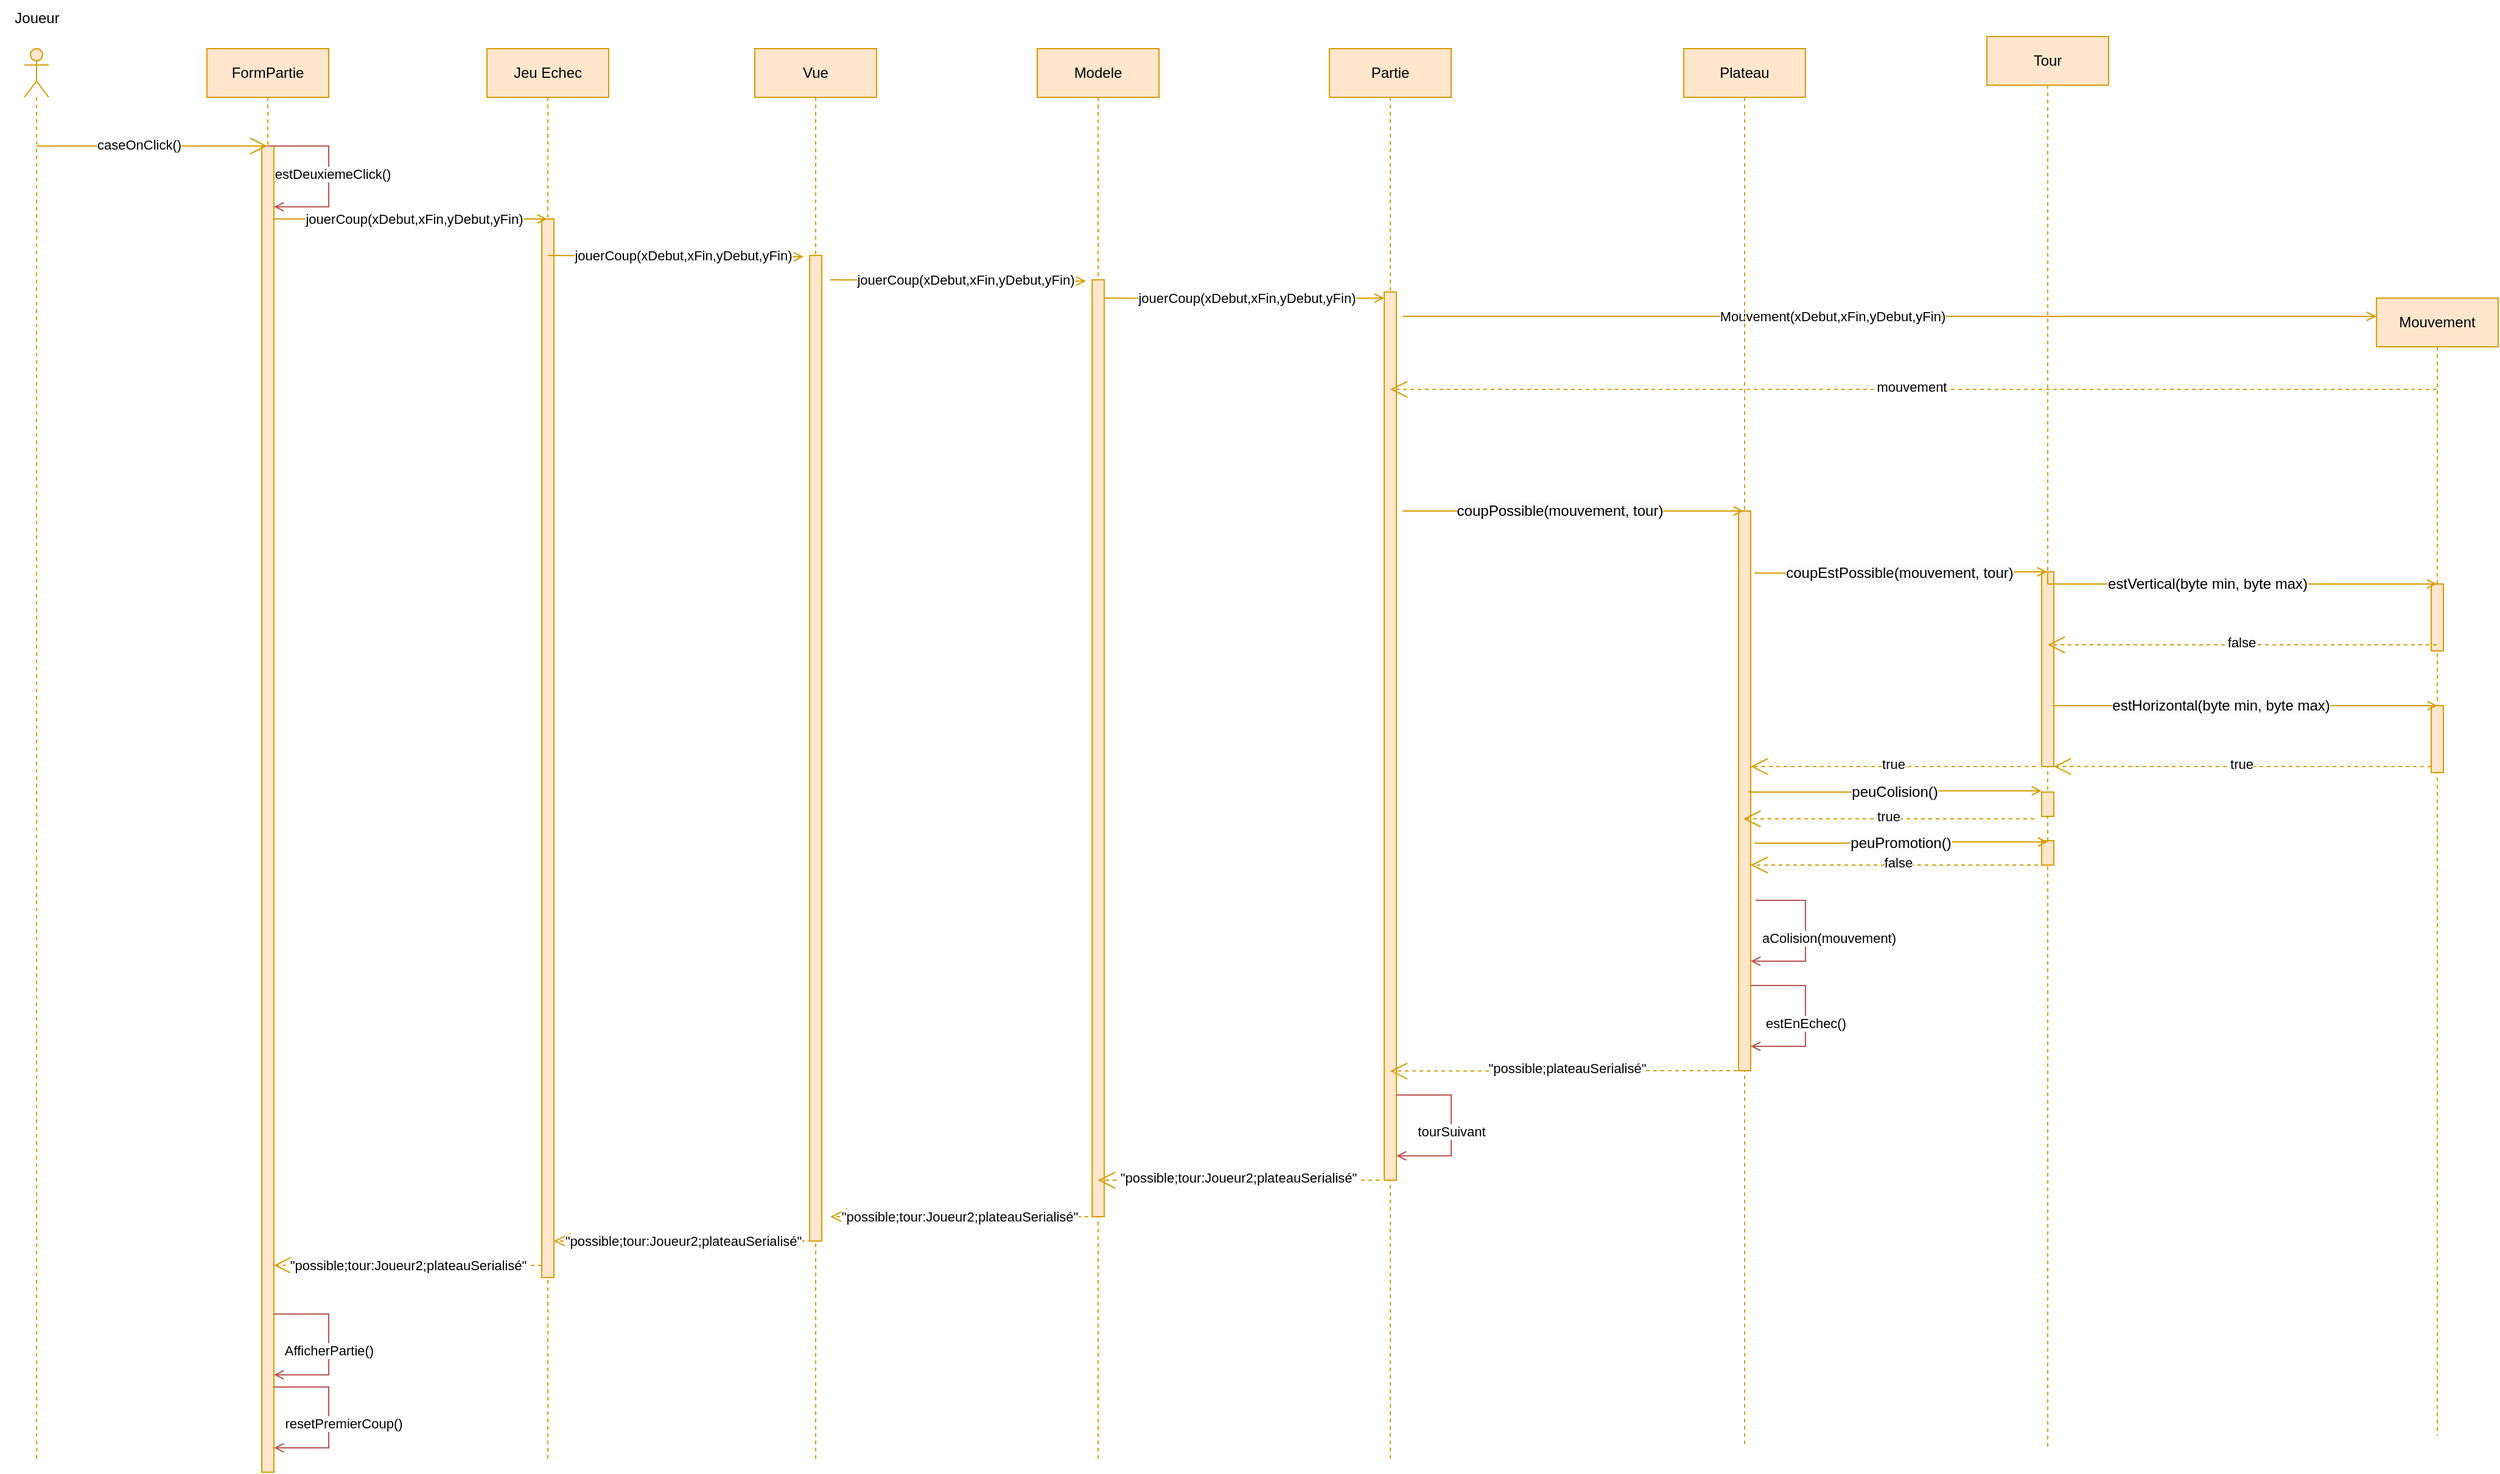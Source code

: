 <mxfile version="26.1.0">
  <diagram name="Page-1" id="c7MBzF5Fkux2hQArZyj8">
    <mxGraphModel dx="3410" dy="1426" grid="1" gridSize="10" guides="1" tooltips="1" connect="1" arrows="1" fold="1" page="1" pageScale="1" pageWidth="827" pageHeight="1169" math="0" shadow="0">
      <root>
        <mxCell id="0" />
        <mxCell id="1" parent="0" />
        <mxCell id="GvulQhEinVonRZqq1PHL-5" value="" style="shape=umlLifeline;perimeter=lifelinePerimeter;whiteSpace=wrap;html=1;container=1;dropTarget=0;collapsible=0;recursiveResize=0;outlineConnect=0;portConstraint=eastwest;newEdgeStyle={&quot;curved&quot;:0,&quot;rounded&quot;:0};participant=umlActor;fillColor=#ffe6cc;strokeColor=#d79b00;" vertex="1" parent="1">
          <mxGeometry x="-172" y="380" width="20" height="1160" as="geometry" />
        </mxCell>
        <mxCell id="GvulQhEinVonRZqq1PHL-7" value="Joueur" style="text;html=1;align=center;verticalAlign=middle;resizable=0;points=[];autosize=1;strokeColor=none;fillColor=none;" vertex="1" parent="1">
          <mxGeometry x="-192" y="340" width="60" height="30" as="geometry" />
        </mxCell>
        <mxCell id="GvulQhEinVonRZqq1PHL-8" value="FormPartie" style="shape=umlLifeline;perimeter=lifelinePerimeter;whiteSpace=wrap;html=1;container=1;dropTarget=0;collapsible=0;recursiveResize=0;outlineConnect=0;portConstraint=eastwest;newEdgeStyle={&quot;curved&quot;:0,&quot;rounded&quot;:0};fillColor=#ffe6cc;strokeColor=#d79b00;" vertex="1" parent="1">
          <mxGeometry x="-22" y="380" width="100" height="1170" as="geometry" />
        </mxCell>
        <mxCell id="GvulQhEinVonRZqq1PHL-12" value="" style="html=1;points=[[0,0,0,0,5],[0,1,0,0,-5],[1,0,0,0,5],[1,1,0,0,-5]];perimeter=orthogonalPerimeter;outlineConnect=0;targetShapes=umlLifeline;portConstraint=eastwest;newEdgeStyle={&quot;curved&quot;:0,&quot;rounded&quot;:0};fillColor=#ffe6cc;strokeColor=#d79b00;" vertex="1" parent="GvulQhEinVonRZqq1PHL-8">
          <mxGeometry x="45" y="80" width="10" height="1090" as="geometry" />
        </mxCell>
        <mxCell id="GvulQhEinVonRZqq1PHL-9" value="" style="endArrow=open;endFill=1;endSize=12;html=1;rounded=0;fillColor=#ffe6cc;strokeColor=#d79b00;" edge="1" parent="1" source="GvulQhEinVonRZqq1PHL-5" target="GvulQhEinVonRZqq1PHL-8">
          <mxGeometry width="160" relative="1" as="geometry">
            <mxPoint x="-132" y="510" as="sourcePoint" />
            <mxPoint x="-22" y="510" as="targetPoint" />
            <Array as="points">
              <mxPoint x="-82" y="460" />
            </Array>
          </mxGeometry>
        </mxCell>
        <mxCell id="GvulQhEinVonRZqq1PHL-10" value="caseOnClick()" style="edgeLabel;html=1;align=center;verticalAlign=middle;resizable=0;points=[];" vertex="1" connectable="0" parent="GvulQhEinVonRZqq1PHL-9">
          <mxGeometry x="-0.498" y="1" relative="1" as="geometry">
            <mxPoint x="36" as="offset" />
          </mxGeometry>
        </mxCell>
        <mxCell id="GvulQhEinVonRZqq1PHL-11" value="Jeu Echec" style="shape=umlLifeline;perimeter=lifelinePerimeter;whiteSpace=wrap;html=1;container=1;dropTarget=0;collapsible=0;recursiveResize=0;outlineConnect=0;portConstraint=eastwest;newEdgeStyle={&quot;curved&quot;:0,&quot;rounded&quot;:0};fillColor=#ffe6cc;strokeColor=#d79b00;" vertex="1" parent="1">
          <mxGeometry x="208" y="380" width="100" height="1160" as="geometry" />
        </mxCell>
        <mxCell id="GvulQhEinVonRZqq1PHL-18" value="" style="html=1;points=[[0,0,0,0,5],[0,1,0,0,-5],[1,0,0,0,5],[1,1,0,0,-5]];perimeter=orthogonalPerimeter;outlineConnect=0;targetShapes=umlLifeline;portConstraint=eastwest;newEdgeStyle={&quot;curved&quot;:0,&quot;rounded&quot;:0};fillColor=#ffe6cc;strokeColor=#d79b00;" vertex="1" parent="GvulQhEinVonRZqq1PHL-11">
          <mxGeometry x="45" y="140" width="10" height="870" as="geometry" />
        </mxCell>
        <mxCell id="GvulQhEinVonRZqq1PHL-13" style="edgeStyle=orthogonalEdgeStyle;rounded=0;orthogonalLoop=1;jettySize=auto;html=1;curved=0;endArrow=open;endFill=0;fillColor=#ffe6cc;strokeColor=#d79b00;" edge="1" parent="1">
          <mxGeometry relative="1" as="geometry">
            <mxPoint x="33" y="520" as="sourcePoint" />
            <mxPoint x="257.5" y="520" as="targetPoint" />
            <Array as="points">
              <mxPoint x="158" y="520" />
              <mxPoint x="158" y="520" />
            </Array>
          </mxGeometry>
        </mxCell>
        <mxCell id="GvulQhEinVonRZqq1PHL-14" value="jouerCoup(xDebut,xFin,yDebut,yFin)" style="edgeLabel;html=1;align=center;verticalAlign=middle;resizable=0;points=[];" vertex="1" connectable="0" parent="GvulQhEinVonRZqq1PHL-13">
          <mxGeometry x="-0.518" y="-2" relative="1" as="geometry">
            <mxPoint x="61" y="-2" as="offset" />
          </mxGeometry>
        </mxCell>
        <mxCell id="GvulQhEinVonRZqq1PHL-20" value="" style="endArrow=none;endFill=1;endSize=12;html=1;rounded=0;startArrow=open;startFill=0;fillColor=#f8cecc;strokeColor=#b85450;" edge="1" parent="1" source="GvulQhEinVonRZqq1PHL-12">
          <mxGeometry width="160" relative="1" as="geometry">
            <mxPoint x="38" y="510" as="sourcePoint" />
            <mxPoint x="28" y="460" as="targetPoint" />
            <Array as="points">
              <mxPoint x="78" y="510" />
              <mxPoint x="78" y="460" />
            </Array>
          </mxGeometry>
        </mxCell>
        <mxCell id="GvulQhEinVonRZqq1PHL-21" value="estDeuxiemeClick()" style="edgeLabel;html=1;align=center;verticalAlign=middle;resizable=0;points=[];" vertex="1" connectable="0" parent="GvulQhEinVonRZqq1PHL-20">
          <mxGeometry x="-0.009" y="-3" relative="1" as="geometry">
            <mxPoint as="offset" />
          </mxGeometry>
        </mxCell>
        <mxCell id="GvulQhEinVonRZqq1PHL-34" value="Modele" style="shape=umlLifeline;perimeter=lifelinePerimeter;whiteSpace=wrap;html=1;container=1;dropTarget=0;collapsible=0;recursiveResize=0;outlineConnect=0;portConstraint=eastwest;newEdgeStyle={&quot;curved&quot;:0,&quot;rounded&quot;:0};fillColor=#ffe6cc;strokeColor=#d79b00;" vertex="1" parent="1">
          <mxGeometry x="660" y="380" width="100" height="1160" as="geometry" />
        </mxCell>
        <mxCell id="GvulQhEinVonRZqq1PHL-35" value="" style="html=1;points=[[0,0,0,0,5],[0,1,0,0,-5],[1,0,0,0,5],[1,1,0,0,-5]];perimeter=orthogonalPerimeter;outlineConnect=0;targetShapes=umlLifeline;portConstraint=eastwest;newEdgeStyle={&quot;curved&quot;:0,&quot;rounded&quot;:0};fillColor=#ffe6cc;strokeColor=#d79b00;" vertex="1" parent="GvulQhEinVonRZqq1PHL-34">
          <mxGeometry x="45" y="190" width="10" height="770" as="geometry" />
        </mxCell>
        <mxCell id="GvulQhEinVonRZqq1PHL-36" style="edgeStyle=orthogonalEdgeStyle;rounded=0;orthogonalLoop=1;jettySize=auto;html=1;curved=0;endArrow=open;endFill=0;fillColor=#ffe6cc;strokeColor=#d79b00;" edge="1" parent="1">
          <mxGeometry relative="1" as="geometry">
            <mxPoint x="258" y="550" as="sourcePoint" />
            <mxPoint x="468" y="551" as="targetPoint" />
            <Array as="points" />
          </mxGeometry>
        </mxCell>
        <mxCell id="GvulQhEinVonRZqq1PHL-37" value="jouerCoup(xDebut,xFin,yDebut,yFin)" style="edgeLabel;html=1;align=center;verticalAlign=middle;resizable=0;points=[];" vertex="1" connectable="0" parent="GvulQhEinVonRZqq1PHL-36">
          <mxGeometry x="-0.518" y="-2" relative="1" as="geometry">
            <mxPoint x="60" y="-2" as="offset" />
          </mxGeometry>
        </mxCell>
        <mxCell id="GvulQhEinVonRZqq1PHL-38" value="Partie" style="shape=umlLifeline;perimeter=lifelinePerimeter;whiteSpace=wrap;html=1;container=1;dropTarget=0;collapsible=0;recursiveResize=0;outlineConnect=0;portConstraint=eastwest;newEdgeStyle={&quot;curved&quot;:0,&quot;rounded&quot;:0};fillColor=#ffe6cc;strokeColor=#d79b00;" vertex="1" parent="1">
          <mxGeometry x="900" y="380" width="100" height="1160" as="geometry" />
        </mxCell>
        <mxCell id="GvulQhEinVonRZqq1PHL-39" value="" style="html=1;points=[[0,0,0,0,5],[0,1,0,0,-5],[1,0,0,0,5],[1,1,0,0,-5]];perimeter=orthogonalPerimeter;outlineConnect=0;targetShapes=umlLifeline;portConstraint=eastwest;newEdgeStyle={&quot;curved&quot;:0,&quot;rounded&quot;:0};fillColor=#ffe6cc;strokeColor=#d79b00;" vertex="1" parent="GvulQhEinVonRZqq1PHL-38">
          <mxGeometry x="45" y="200" width="10" height="730" as="geometry" />
        </mxCell>
        <mxCell id="GvulQhEinVonRZqq1PHL-41" style="edgeStyle=orthogonalEdgeStyle;rounded=0;orthogonalLoop=1;jettySize=auto;html=1;curved=0;endArrow=open;endFill=0;fillColor=#ffe6cc;strokeColor=#d79b00;entryX=0;entryY=0;entryDx=0;entryDy=5;entryPerimeter=0;" edge="1" parent="1" target="GvulQhEinVonRZqq1PHL-39">
          <mxGeometry relative="1" as="geometry">
            <mxPoint x="715" y="585" as="sourcePoint" />
            <mxPoint x="939.5" y="585" as="targetPoint" />
            <Array as="points" />
          </mxGeometry>
        </mxCell>
        <mxCell id="GvulQhEinVonRZqq1PHL-42" value="jouerCoup(xDebut,xFin,yDebut,yFin)" style="edgeLabel;html=1;align=center;verticalAlign=middle;resizable=0;points=[];" vertex="1" connectable="0" parent="GvulQhEinVonRZqq1PHL-41">
          <mxGeometry x="-0.518" y="-2" relative="1" as="geometry">
            <mxPoint x="61" y="-2" as="offset" />
          </mxGeometry>
        </mxCell>
        <mxCell id="GvulQhEinVonRZqq1PHL-55" value="Mouvement" style="shape=umlLifeline;perimeter=lifelinePerimeter;whiteSpace=wrap;html=1;container=1;dropTarget=0;collapsible=0;recursiveResize=0;outlineConnect=0;portConstraint=eastwest;newEdgeStyle={&quot;curved&quot;:0,&quot;rounded&quot;:0};fillColor=#ffe6cc;strokeColor=#d79b00;" vertex="1" parent="1">
          <mxGeometry x="1760" y="585" width="100" height="935" as="geometry" />
        </mxCell>
        <mxCell id="GvulQhEinVonRZqq1PHL-84" value="" style="html=1;points=[[0,0,0,0,5],[0,1,0,0,-5],[1,0,0,0,5],[1,1,0,0,-5]];perimeter=orthogonalPerimeter;outlineConnect=0;targetShapes=umlLifeline;portConstraint=eastwest;newEdgeStyle={&quot;curved&quot;:0,&quot;rounded&quot;:0};fillColor=#ffe6cc;strokeColor=#d79b00;" vertex="1" parent="GvulQhEinVonRZqq1PHL-55">
          <mxGeometry x="45" y="235" width="10" height="55" as="geometry" />
        </mxCell>
        <mxCell id="GvulQhEinVonRZqq1PHL-89" value="" style="html=1;points=[[0,0,0,0,5],[0,1,0,0,-5],[1,0,0,0,5],[1,1,0,0,-5]];perimeter=orthogonalPerimeter;outlineConnect=0;targetShapes=umlLifeline;portConstraint=eastwest;newEdgeStyle={&quot;curved&quot;:0,&quot;rounded&quot;:0};fillColor=#ffe6cc;strokeColor=#d79b00;" vertex="1" parent="GvulQhEinVonRZqq1PHL-55">
          <mxGeometry x="45" y="335" width="10" height="55" as="geometry" />
        </mxCell>
        <mxCell id="GvulQhEinVonRZqq1PHL-65" style="edgeStyle=orthogonalEdgeStyle;rounded=0;orthogonalLoop=1;jettySize=auto;html=1;curved=0;endArrow=open;endFill=0;fillColor=#ffe6cc;strokeColor=#d79b00;" edge="1" parent="1">
          <mxGeometry relative="1" as="geometry">
            <mxPoint x="960" y="600" as="sourcePoint" />
            <mxPoint x="1760" y="600" as="targetPoint" />
            <Array as="points" />
          </mxGeometry>
        </mxCell>
        <mxCell id="GvulQhEinVonRZqq1PHL-66" value="Mouvement(xDebut,xFin,yDebut,yFin)" style="edgeLabel;html=1;align=center;verticalAlign=middle;resizable=0;points=[];" vertex="1" connectable="0" parent="GvulQhEinVonRZqq1PHL-65">
          <mxGeometry x="-0.518" y="-2" relative="1" as="geometry">
            <mxPoint x="160" y="-2" as="offset" />
          </mxGeometry>
        </mxCell>
        <mxCell id="GvulQhEinVonRZqq1PHL-67" value="" style="endArrow=open;endFill=1;endSize=12;html=1;rounded=0;fillColor=#ffe6cc;strokeColor=#d79b00;dashed=1;" edge="1" parent="1" source="GvulQhEinVonRZqq1PHL-55" target="GvulQhEinVonRZqq1PHL-38">
          <mxGeometry width="160" relative="1" as="geometry">
            <mxPoint x="1230" y="670" as="sourcePoint" />
            <mxPoint x="1070" y="670" as="targetPoint" />
            <Array as="points">
              <mxPoint x="1380" y="660" />
              <mxPoint x="1190" y="660" />
            </Array>
          </mxGeometry>
        </mxCell>
        <mxCell id="GvulQhEinVonRZqq1PHL-73" value="mouvement" style="edgeLabel;html=1;align=center;verticalAlign=middle;resizable=0;points=[];" vertex="1" connectable="0" parent="GvulQhEinVonRZqq1PHL-67">
          <mxGeometry x="0.005" y="-2" relative="1" as="geometry">
            <mxPoint as="offset" />
          </mxGeometry>
        </mxCell>
        <mxCell id="GvulQhEinVonRZqq1PHL-68" value="Plateau" style="shape=umlLifeline;perimeter=lifelinePerimeter;whiteSpace=wrap;html=1;container=1;dropTarget=0;collapsible=0;recursiveResize=0;outlineConnect=0;portConstraint=eastwest;newEdgeStyle={&quot;curved&quot;:0,&quot;rounded&quot;:0};fillColor=#ffe6cc;strokeColor=#d79b00;" vertex="1" parent="1">
          <mxGeometry x="1191" y="380" width="100" height="1150" as="geometry" />
        </mxCell>
        <mxCell id="GvulQhEinVonRZqq1PHL-69" value="" style="html=1;points=[[0,0,0,0,5],[0,1,0,0,-5],[1,0,0,0,5],[1,1,0,0,-5]];perimeter=orthogonalPerimeter;outlineConnect=0;targetShapes=umlLifeline;portConstraint=eastwest;newEdgeStyle={&quot;curved&quot;:0,&quot;rounded&quot;:0};fillColor=#ffe6cc;strokeColor=#d79b00;" vertex="1" parent="GvulQhEinVonRZqq1PHL-68">
          <mxGeometry x="45" y="380" width="10" height="460" as="geometry" />
        </mxCell>
        <mxCell id="GvulQhEinVonRZqq1PHL-70" style="edgeStyle=orthogonalEdgeStyle;rounded=0;orthogonalLoop=1;jettySize=auto;html=1;curved=0;endArrow=open;endFill=0;fillColor=#ffe6cc;strokeColor=#d79b00;" edge="1" parent="1">
          <mxGeometry relative="1" as="geometry">
            <mxPoint x="960" y="760" as="sourcePoint" />
            <mxPoint x="1240" y="760" as="targetPoint" />
            <Array as="points" />
          </mxGeometry>
        </mxCell>
        <mxCell id="GvulQhEinVonRZqq1PHL-71" value="&lt;span style=&quot;font-size: 12px; text-align: left; text-wrap-mode: wrap; background-color: rgb(251, 251, 251);&quot;&gt;coupPossible(mouvement, tour)&lt;/span&gt;" style="edgeLabel;html=1;align=center;verticalAlign=middle;resizable=0;points=[];" vertex="1" connectable="0" parent="GvulQhEinVonRZqq1PHL-70">
          <mxGeometry x="-0.518" y="-2" relative="1" as="geometry">
            <mxPoint x="61" y="-2" as="offset" />
          </mxGeometry>
        </mxCell>
        <mxCell id="GvulQhEinVonRZqq1PHL-74" value="" style="endArrow=open;endFill=1;endSize=12;html=1;rounded=0;fillColor=#ffe6cc;strokeColor=#d79b00;dashed=1;entryX=0.5;entryY=0.973;entryDx=0;entryDy=0;entryPerimeter=0;" edge="1" parent="1">
          <mxGeometry width="160" relative="1" as="geometry">
            <mxPoint x="1241" y="1220" as="sourcePoint" />
            <mxPoint x="950" y="1220.3" as="targetPoint" />
            <Array as="points">
              <mxPoint x="1201" y="1220" />
            </Array>
          </mxGeometry>
        </mxCell>
        <mxCell id="GvulQhEinVonRZqq1PHL-75" value="&quot;possible;plateauSerialisé&quot;" style="edgeLabel;html=1;align=center;verticalAlign=middle;resizable=0;points=[];" vertex="1" connectable="0" parent="GvulQhEinVonRZqq1PHL-74">
          <mxGeometry x="0.005" y="-2" relative="1" as="geometry">
            <mxPoint as="offset" />
          </mxGeometry>
        </mxCell>
        <mxCell id="GvulQhEinVonRZqq1PHL-76" value="Tour" style="shape=umlLifeline;perimeter=lifelinePerimeter;whiteSpace=wrap;html=1;container=1;dropTarget=0;collapsible=0;recursiveResize=0;outlineConnect=0;portConstraint=eastwest;newEdgeStyle={&quot;curved&quot;:0,&quot;rounded&quot;:0};fillColor=#ffe6cc;strokeColor=#d79b00;" vertex="1" parent="1">
          <mxGeometry x="1440" y="370" width="100" height="1160" as="geometry" />
        </mxCell>
        <mxCell id="GvulQhEinVonRZqq1PHL-77" value="" style="html=1;points=[[0,0,0,0,5],[0,1,0,0,-5],[1,0,0,0,5],[1,1,0,0,-5]];perimeter=orthogonalPerimeter;outlineConnect=0;targetShapes=umlLifeline;portConstraint=eastwest;newEdgeStyle={&quot;curved&quot;:0,&quot;rounded&quot;:0};fillColor=#ffe6cc;strokeColor=#d79b00;" vertex="1" parent="GvulQhEinVonRZqq1PHL-76">
          <mxGeometry x="45" y="440" width="10" height="160" as="geometry" />
        </mxCell>
        <mxCell id="GvulQhEinVonRZqq1PHL-94" value="" style="html=1;points=[[0,0,0,0,5],[0,1,0,0,-5],[1,0,0,0,5],[1,1,0,0,-5]];perimeter=orthogonalPerimeter;outlineConnect=0;targetShapes=umlLifeline;portConstraint=eastwest;newEdgeStyle={&quot;curved&quot;:0,&quot;rounded&quot;:0};fillColor=#ffe6cc;strokeColor=#d79b00;" vertex="1" parent="GvulQhEinVonRZqq1PHL-76">
          <mxGeometry x="45" y="621" width="10" height="20" as="geometry" />
        </mxCell>
        <mxCell id="GvulQhEinVonRZqq1PHL-162" value="" style="html=1;points=[[0,0,0,0,5],[0,1,0,0,-5],[1,0,0,0,5],[1,1,0,0,-5]];perimeter=orthogonalPerimeter;outlineConnect=0;targetShapes=umlLifeline;portConstraint=eastwest;newEdgeStyle={&quot;curved&quot;:0,&quot;rounded&quot;:0};fillColor=#ffe6cc;strokeColor=#d79b00;" vertex="1" parent="GvulQhEinVonRZqq1PHL-76">
          <mxGeometry x="45" y="661" width="10" height="20" as="geometry" />
        </mxCell>
        <mxCell id="GvulQhEinVonRZqq1PHL-78" style="edgeStyle=orthogonalEdgeStyle;rounded=0;orthogonalLoop=1;jettySize=auto;html=1;curved=0;endArrow=open;endFill=0;fillColor=#ffe6cc;strokeColor=#d79b00;" edge="1" parent="1" target="GvulQhEinVonRZqq1PHL-76">
          <mxGeometry relative="1" as="geometry">
            <mxPoint x="1250" y="810" as="sourcePoint" />
            <mxPoint x="1410" y="820" as="targetPoint" />
            <Array as="points">
              <mxPoint x="1250" y="811" />
              <mxPoint x="1346" y="811" />
              <mxPoint x="1346" y="810" />
            </Array>
          </mxGeometry>
        </mxCell>
        <mxCell id="GvulQhEinVonRZqq1PHL-79" value="&lt;span style=&quot;font-size: 12px; text-align: left; text-wrap-mode: wrap; background-color: rgb(251, 251, 251);&quot;&gt;coupEstPossible(mouvement, tour)&lt;/span&gt;" style="edgeLabel;html=1;align=center;verticalAlign=middle;resizable=0;points=[];" vertex="1" connectable="0" parent="GvulQhEinVonRZqq1PHL-78">
          <mxGeometry x="-0.518" y="-2" relative="1" as="geometry">
            <mxPoint x="61" y="-2" as="offset" />
          </mxGeometry>
        </mxCell>
        <mxCell id="GvulQhEinVonRZqq1PHL-82" style="edgeStyle=orthogonalEdgeStyle;rounded=0;orthogonalLoop=1;jettySize=auto;html=1;curved=0;endArrow=open;endFill=0;fillColor=#ffe6cc;strokeColor=#d79b00;" edge="1" parent="1" target="GvulQhEinVonRZqq1PHL-55">
          <mxGeometry relative="1" as="geometry">
            <mxPoint x="1490" y="810" as="sourcePoint" />
            <mxPoint x="1730" y="810" as="targetPoint" />
            <Array as="points">
              <mxPoint x="1490" y="820" />
            </Array>
          </mxGeometry>
        </mxCell>
        <mxCell id="GvulQhEinVonRZqq1PHL-83" value="&lt;span style=&quot;font-size: 12px; text-align: left; text-wrap-mode: wrap; background-color: rgb(251, 251, 251);&quot;&gt;estVertical(byte min, byte max)&lt;/span&gt;" style="edgeLabel;html=1;align=center;verticalAlign=middle;resizable=0;points=[];" vertex="1" connectable="0" parent="GvulQhEinVonRZqq1PHL-82">
          <mxGeometry x="-0.518" y="-2" relative="1" as="geometry">
            <mxPoint x="61" y="-2" as="offset" />
          </mxGeometry>
        </mxCell>
        <mxCell id="GvulQhEinVonRZqq1PHL-85" value="" style="endArrow=open;endFill=1;endSize=12;html=1;rounded=0;fillColor=#ffe6cc;strokeColor=#d79b00;dashed=1;" edge="1" parent="1" source="GvulQhEinVonRZqq1PHL-55">
          <mxGeometry width="160" relative="1" as="geometry">
            <mxPoint x="1770" y="870" as="sourcePoint" />
            <mxPoint x="1490" y="870" as="targetPoint" />
            <Array as="points">
              <mxPoint x="1730" y="870" />
            </Array>
          </mxGeometry>
        </mxCell>
        <mxCell id="GvulQhEinVonRZqq1PHL-86" value="false" style="edgeLabel;html=1;align=center;verticalAlign=middle;resizable=0;points=[];" vertex="1" connectable="0" parent="GvulQhEinVonRZqq1PHL-85">
          <mxGeometry x="0.005" y="-2" relative="1" as="geometry">
            <mxPoint as="offset" />
          </mxGeometry>
        </mxCell>
        <mxCell id="GvulQhEinVonRZqq1PHL-87" style="edgeStyle=orthogonalEdgeStyle;rounded=0;orthogonalLoop=1;jettySize=auto;html=1;curved=0;endArrow=open;endFill=0;fillColor=#ffe6cc;strokeColor=#d79b00;" edge="1" parent="1" source="GvulQhEinVonRZqq1PHL-77">
          <mxGeometry relative="1" as="geometry">
            <mxPoint x="1500" y="910" as="sourcePoint" />
            <mxPoint x="1810" y="920" as="targetPoint" />
            <Array as="points">
              <mxPoint x="1490" y="920" />
            </Array>
          </mxGeometry>
        </mxCell>
        <mxCell id="GvulQhEinVonRZqq1PHL-88" value="&lt;span style=&quot;font-size: 12px; text-align: left; text-wrap-mode: wrap; background-color: rgb(251, 251, 251);&quot;&gt;estHorizontal(byte min, byte max)&lt;/span&gt;" style="edgeLabel;html=1;align=center;verticalAlign=middle;resizable=0;points=[];" vertex="1" connectable="0" parent="GvulQhEinVonRZqq1PHL-87">
          <mxGeometry x="-0.518" y="-2" relative="1" as="geometry">
            <mxPoint x="61" y="-2" as="offset" />
          </mxGeometry>
        </mxCell>
        <mxCell id="GvulQhEinVonRZqq1PHL-90" value="" style="endArrow=open;endFill=1;endSize=12;html=1;rounded=0;fillColor=#ffe6cc;strokeColor=#d79b00;dashed=1;exitX=0;exitY=1;exitDx=0;exitDy=-5;exitPerimeter=0;" edge="1" parent="1" source="GvulQhEinVonRZqq1PHL-89" target="GvulQhEinVonRZqq1PHL-77">
          <mxGeometry width="160" relative="1" as="geometry">
            <mxPoint x="1780" y="970" as="sourcePoint" />
            <mxPoint x="1500" y="970" as="targetPoint" />
            <Array as="points">
              <mxPoint x="1700" y="970" />
            </Array>
          </mxGeometry>
        </mxCell>
        <mxCell id="GvulQhEinVonRZqq1PHL-91" value="true" style="edgeLabel;html=1;align=center;verticalAlign=middle;resizable=0;points=[];" vertex="1" connectable="0" parent="GvulQhEinVonRZqq1PHL-90">
          <mxGeometry x="0.005" y="-2" relative="1" as="geometry">
            <mxPoint as="offset" />
          </mxGeometry>
        </mxCell>
        <mxCell id="GvulQhEinVonRZqq1PHL-92" value="" style="endArrow=open;endFill=1;endSize=12;html=1;rounded=0;fillColor=#ffe6cc;strokeColor=#d79b00;dashed=1;exitX=0;exitY=1;exitDx=0;exitDy=-5;exitPerimeter=0;" edge="1" parent="1" target="GvulQhEinVonRZqq1PHL-69">
          <mxGeometry width="160" relative="1" as="geometry">
            <mxPoint x="1480" y="970" as="sourcePoint" />
            <mxPoint x="1250" y="970" as="targetPoint" />
            <Array as="points">
              <mxPoint x="1375" y="970" />
            </Array>
          </mxGeometry>
        </mxCell>
        <mxCell id="GvulQhEinVonRZqq1PHL-93" value="true" style="edgeLabel;html=1;align=center;verticalAlign=middle;resizable=0;points=[];" vertex="1" connectable="0" parent="GvulQhEinVonRZqq1PHL-92">
          <mxGeometry x="0.005" y="-2" relative="1" as="geometry">
            <mxPoint as="offset" />
          </mxGeometry>
        </mxCell>
        <mxCell id="GvulQhEinVonRZqq1PHL-95" style="edgeStyle=orthogonalEdgeStyle;rounded=0;orthogonalLoop=1;jettySize=auto;html=1;curved=0;endArrow=open;endFill=0;fillColor=#ffe6cc;strokeColor=#d79b00;" edge="1" parent="1">
          <mxGeometry relative="1" as="geometry">
            <mxPoint x="1245" y="990" as="sourcePoint" />
            <mxPoint x="1485" y="990" as="targetPoint" />
            <Array as="points">
              <mxPoint x="1245" y="991" />
              <mxPoint x="1341" y="991" />
              <mxPoint x="1341" y="990" />
            </Array>
          </mxGeometry>
        </mxCell>
        <mxCell id="GvulQhEinVonRZqq1PHL-96" value="&lt;span style=&quot;font-size: 12px; text-align: left; text-wrap-mode: wrap; background-color: rgb(251, 251, 251);&quot;&gt;peuColision()&lt;/span&gt;" style="edgeLabel;html=1;align=center;verticalAlign=middle;resizable=0;points=[];" vertex="1" connectable="0" parent="GvulQhEinVonRZqq1PHL-95">
          <mxGeometry x="-0.518" y="-2" relative="1" as="geometry">
            <mxPoint x="61" y="-2" as="offset" />
          </mxGeometry>
        </mxCell>
        <mxCell id="GvulQhEinVonRZqq1PHL-97" value="" style="endArrow=open;endFill=1;endSize=12;html=1;rounded=0;fillColor=#ffe6cc;strokeColor=#d79b00;dashed=1;exitX=0;exitY=1;exitDx=0;exitDy=-5;exitPerimeter=0;" edge="1" parent="1">
          <mxGeometry width="160" relative="1" as="geometry">
            <mxPoint x="1479" y="1013" as="sourcePoint" />
            <mxPoint x="1240" y="1013" as="targetPoint" />
            <Array as="points">
              <mxPoint x="1374" y="1013" />
            </Array>
          </mxGeometry>
        </mxCell>
        <mxCell id="GvulQhEinVonRZqq1PHL-98" value="true" style="edgeLabel;html=1;align=center;verticalAlign=middle;resizable=0;points=[];" vertex="1" connectable="0" parent="GvulQhEinVonRZqq1PHL-97">
          <mxGeometry x="0.005" y="-2" relative="1" as="geometry">
            <mxPoint as="offset" />
          </mxGeometry>
        </mxCell>
        <mxCell id="GvulQhEinVonRZqq1PHL-99" value="" style="endArrow=none;endFill=1;endSize=12;html=1;rounded=0;startArrow=open;startFill=0;fillColor=#f8cecc;strokeColor=#b85450;" edge="1" parent="1">
          <mxGeometry width="160" relative="1" as="geometry">
            <mxPoint x="1246" y="1130" as="sourcePoint" />
            <mxPoint x="1250" y="1080" as="targetPoint" />
            <Array as="points">
              <mxPoint x="1291" y="1130" />
              <mxPoint x="1291" y="1080" />
            </Array>
          </mxGeometry>
        </mxCell>
        <mxCell id="GvulQhEinVonRZqq1PHL-100" value="aColision(mouvement)" style="edgeLabel;html=1;align=center;verticalAlign=middle;resizable=0;points=[];" vertex="1" connectable="0" parent="GvulQhEinVonRZqq1PHL-99">
          <mxGeometry x="-0.009" y="-3" relative="1" as="geometry">
            <mxPoint x="16" y="3" as="offset" />
          </mxGeometry>
        </mxCell>
        <mxCell id="GvulQhEinVonRZqq1PHL-138" value="" style="endArrow=none;endFill=1;endSize=12;html=1;rounded=0;startArrow=open;startFill=0;fillColor=#f8cecc;strokeColor=#b85450;" edge="1" parent="1">
          <mxGeometry width="160" relative="1" as="geometry">
            <mxPoint x="1246" y="1200" as="sourcePoint" />
            <mxPoint x="1246" y="1150" as="targetPoint" />
            <Array as="points">
              <mxPoint x="1291" y="1200" />
              <mxPoint x="1291" y="1150" />
            </Array>
          </mxGeometry>
        </mxCell>
        <mxCell id="GvulQhEinVonRZqq1PHL-139" value="estEnEchec()" style="edgeLabel;html=1;align=center;verticalAlign=middle;resizable=0;points=[];" vertex="1" connectable="0" parent="GvulQhEinVonRZqq1PHL-138">
          <mxGeometry x="-0.009" y="-3" relative="1" as="geometry">
            <mxPoint x="-3" y="5" as="offset" />
          </mxGeometry>
        </mxCell>
        <mxCell id="GvulQhEinVonRZqq1PHL-140" value="" style="endArrow=open;endFill=1;endSize=12;html=1;rounded=0;fillColor=#ffe6cc;strokeColor=#d79b00;dashed=1;" edge="1" parent="1">
          <mxGeometry width="160" relative="1" as="geometry">
            <mxPoint x="941" y="1310" as="sourcePoint" />
            <mxPoint x="709.894" y="1310" as="targetPoint" />
            <Array as="points">
              <mxPoint x="901" y="1310" />
            </Array>
          </mxGeometry>
        </mxCell>
        <mxCell id="GvulQhEinVonRZqq1PHL-141" value="&quot;possible;tour:Joueur2;plateauSerialisé&quot;" style="edgeLabel;html=1;align=center;verticalAlign=middle;resizable=0;points=[];" vertex="1" connectable="0" parent="GvulQhEinVonRZqq1PHL-140">
          <mxGeometry x="0.005" y="-2" relative="1" as="geometry">
            <mxPoint as="offset" />
          </mxGeometry>
        </mxCell>
        <mxCell id="GvulQhEinVonRZqq1PHL-142" value="Vue" style="shape=umlLifeline;perimeter=lifelinePerimeter;whiteSpace=wrap;html=1;container=1;dropTarget=0;collapsible=0;recursiveResize=0;outlineConnect=0;portConstraint=eastwest;newEdgeStyle={&quot;curved&quot;:0,&quot;rounded&quot;:0};fillColor=#ffe6cc;strokeColor=#d79b00;" vertex="1" parent="1">
          <mxGeometry x="428" y="380" width="100" height="1160" as="geometry" />
        </mxCell>
        <mxCell id="GvulQhEinVonRZqq1PHL-143" value="" style="html=1;points=[[0,0,0,0,5],[0,1,0,0,-5],[1,0,0,0,5],[1,1,0,0,-5]];perimeter=orthogonalPerimeter;outlineConnect=0;targetShapes=umlLifeline;portConstraint=eastwest;newEdgeStyle={&quot;curved&quot;:0,&quot;rounded&quot;:0};fillColor=#ffe6cc;strokeColor=#d79b00;" vertex="1" parent="GvulQhEinVonRZqq1PHL-142">
          <mxGeometry x="45" y="170" width="10" height="810" as="geometry" />
        </mxCell>
        <mxCell id="GvulQhEinVonRZqq1PHL-146" style="edgeStyle=orthogonalEdgeStyle;rounded=0;orthogonalLoop=1;jettySize=auto;html=1;curved=0;endArrow=open;endFill=0;fillColor=#ffe6cc;strokeColor=#d79b00;" edge="1" parent="1">
          <mxGeometry relative="1" as="geometry">
            <mxPoint x="490" y="570" as="sourcePoint" />
            <mxPoint x="700" y="571" as="targetPoint" />
            <Array as="points" />
          </mxGeometry>
        </mxCell>
        <mxCell id="GvulQhEinVonRZqq1PHL-147" value="jouerCoup(xDebut,xFin,yDebut,yFin)" style="edgeLabel;html=1;align=center;verticalAlign=middle;resizable=0;points=[];" vertex="1" connectable="0" parent="GvulQhEinVonRZqq1PHL-146">
          <mxGeometry x="-0.518" y="-2" relative="1" as="geometry">
            <mxPoint x="60" y="-2" as="offset" />
          </mxGeometry>
        </mxCell>
        <mxCell id="GvulQhEinVonRZqq1PHL-148" value="" style="endArrow=open;endFill=1;endSize=12;html=1;rounded=0;fillColor=#ffe6cc;strokeColor=#d79b00;dashed=1;" edge="1" parent="1">
          <mxGeometry width="160" relative="1" as="geometry">
            <mxPoint x="702" y="1340" as="sourcePoint" />
            <mxPoint x="490" y="1340" as="targetPoint" />
            <Array as="points">
              <mxPoint x="662" y="1340" />
            </Array>
          </mxGeometry>
        </mxCell>
        <mxCell id="GvulQhEinVonRZqq1PHL-149" value="&quot;possible;tour:Joueur2;plateauSerialisé&quot;" style="edgeLabel;html=1;align=center;verticalAlign=middle;resizable=0;points=[];" vertex="1" connectable="0" parent="GvulQhEinVonRZqq1PHL-148">
          <mxGeometry x="0.005" y="-2" relative="1" as="geometry">
            <mxPoint y="2" as="offset" />
          </mxGeometry>
        </mxCell>
        <mxCell id="GvulQhEinVonRZqq1PHL-150" value="" style="endArrow=none;endFill=1;endSize=12;html=1;rounded=0;startArrow=open;startFill=0;fillColor=#f8cecc;strokeColor=#b85450;" edge="1" parent="1">
          <mxGeometry width="160" relative="1" as="geometry">
            <mxPoint x="955" y="1290" as="sourcePoint" />
            <mxPoint x="955" y="1240" as="targetPoint" />
            <Array as="points">
              <mxPoint x="1000" y="1290" />
              <mxPoint x="1000" y="1240" />
            </Array>
          </mxGeometry>
        </mxCell>
        <mxCell id="GvulQhEinVonRZqq1PHL-151" value="tourSuivant" style="edgeLabel;html=1;align=center;verticalAlign=middle;resizable=0;points=[];" vertex="1" connectable="0" parent="GvulQhEinVonRZqq1PHL-150">
          <mxGeometry x="-0.009" y="-3" relative="1" as="geometry">
            <mxPoint x="-3" y="4" as="offset" />
          </mxGeometry>
        </mxCell>
        <mxCell id="GvulQhEinVonRZqq1PHL-152" value="" style="endArrow=open;endFill=1;endSize=12;html=1;rounded=0;fillColor=#ffe6cc;strokeColor=#d79b00;dashed=1;" edge="1" parent="1">
          <mxGeometry width="160" relative="1" as="geometry">
            <mxPoint x="475" y="1360" as="sourcePoint" />
            <mxPoint x="263" y="1360" as="targetPoint" />
            <Array as="points">
              <mxPoint x="435" y="1360" />
            </Array>
          </mxGeometry>
        </mxCell>
        <mxCell id="GvulQhEinVonRZqq1PHL-153" value="&quot;possible;tour:Joueur2;plateauSerialisé&quot;" style="edgeLabel;html=1;align=center;verticalAlign=middle;resizable=0;points=[];" vertex="1" connectable="0" parent="GvulQhEinVonRZqq1PHL-152">
          <mxGeometry x="0.005" y="-2" relative="1" as="geometry">
            <mxPoint y="2" as="offset" />
          </mxGeometry>
        </mxCell>
        <mxCell id="GvulQhEinVonRZqq1PHL-154" value="" style="endArrow=open;endFill=1;endSize=12;html=1;rounded=0;fillColor=#ffe6cc;strokeColor=#d79b00;dashed=1;" edge="1" parent="1" source="GvulQhEinVonRZqq1PHL-18">
          <mxGeometry width="160" relative="1" as="geometry">
            <mxPoint x="245" y="1380" as="sourcePoint" />
            <mxPoint x="33" y="1380" as="targetPoint" />
            <Array as="points">
              <mxPoint x="205" y="1380" />
            </Array>
          </mxGeometry>
        </mxCell>
        <mxCell id="GvulQhEinVonRZqq1PHL-155" value="&quot;possible;tour:Joueur2;plateauSerialisé&quot;" style="edgeLabel;html=1;align=center;verticalAlign=middle;resizable=0;points=[];" vertex="1" connectable="0" parent="GvulQhEinVonRZqq1PHL-154">
          <mxGeometry x="0.005" y="-2" relative="1" as="geometry">
            <mxPoint y="2" as="offset" />
          </mxGeometry>
        </mxCell>
        <mxCell id="GvulQhEinVonRZqq1PHL-156" value="" style="endArrow=none;endFill=1;endSize=12;html=1;rounded=0;startArrow=open;startFill=0;fillColor=#f8cecc;strokeColor=#b85450;" edge="1" parent="1">
          <mxGeometry width="160" relative="1" as="geometry">
            <mxPoint x="33" y="1470" as="sourcePoint" />
            <mxPoint x="33" y="1420" as="targetPoint" />
            <Array as="points">
              <mxPoint x="78" y="1470" />
              <mxPoint x="78" y="1420" />
            </Array>
          </mxGeometry>
        </mxCell>
        <mxCell id="GvulQhEinVonRZqq1PHL-157" value="AfficherPartie()" style="edgeLabel;html=1;align=center;verticalAlign=middle;resizable=0;points=[];" vertex="1" connectable="0" parent="GvulQhEinVonRZqq1PHL-156">
          <mxGeometry x="-0.009" y="-3" relative="1" as="geometry">
            <mxPoint x="-3" y="4" as="offset" />
          </mxGeometry>
        </mxCell>
        <mxCell id="GvulQhEinVonRZqq1PHL-163" style="edgeStyle=orthogonalEdgeStyle;rounded=0;orthogonalLoop=1;jettySize=auto;html=1;curved=0;endArrow=open;endFill=0;fillColor=#ffe6cc;strokeColor=#d79b00;" edge="1" parent="1">
          <mxGeometry relative="1" as="geometry">
            <mxPoint x="1250" y="1032" as="sourcePoint" />
            <mxPoint x="1490" y="1032" as="targetPoint" />
            <Array as="points">
              <mxPoint x="1250" y="1033" />
              <mxPoint x="1346" y="1033" />
              <mxPoint x="1346" y="1032" />
            </Array>
          </mxGeometry>
        </mxCell>
        <mxCell id="GvulQhEinVonRZqq1PHL-164" value="&lt;span style=&quot;font-size: 12px; text-align: left; text-wrap-mode: wrap; background-color: rgb(251, 251, 251);&quot;&gt;peuPromotion()&lt;/span&gt;" style="edgeLabel;html=1;align=center;verticalAlign=middle;resizable=0;points=[];" vertex="1" connectable="0" parent="GvulQhEinVonRZqq1PHL-163">
          <mxGeometry x="-0.518" y="-2" relative="1" as="geometry">
            <mxPoint x="61" y="-2" as="offset" />
          </mxGeometry>
        </mxCell>
        <mxCell id="GvulQhEinVonRZqq1PHL-167" value="" style="endArrow=open;endFill=1;endSize=12;html=1;rounded=0;fillColor=#ffe6cc;strokeColor=#d79b00;dashed=1;exitX=0;exitY=1;exitDx=0;exitDy=-5;exitPerimeter=0;" edge="1" parent="1">
          <mxGeometry width="160" relative="1" as="geometry">
            <mxPoint x="1488" y="1051" as="sourcePoint" />
            <mxPoint x="1246" y="1051" as="targetPoint" />
            <Array as="points">
              <mxPoint x="1383" y="1051" />
            </Array>
          </mxGeometry>
        </mxCell>
        <mxCell id="GvulQhEinVonRZqq1PHL-168" value="false" style="edgeLabel;html=1;align=center;verticalAlign=middle;resizable=0;points=[];" vertex="1" connectable="0" parent="GvulQhEinVonRZqq1PHL-167">
          <mxGeometry x="0.005" y="-2" relative="1" as="geometry">
            <mxPoint as="offset" />
          </mxGeometry>
        </mxCell>
        <mxCell id="GvulQhEinVonRZqq1PHL-169" value="" style="endArrow=none;endFill=1;endSize=12;html=1;rounded=0;startArrow=open;startFill=0;fillColor=#f8cecc;strokeColor=#b85450;" edge="1" parent="1">
          <mxGeometry width="160" relative="1" as="geometry">
            <mxPoint x="33" y="1530" as="sourcePoint" />
            <mxPoint x="33" y="1480" as="targetPoint" />
            <Array as="points">
              <mxPoint x="78" y="1530" />
              <mxPoint x="78" y="1480" />
            </Array>
          </mxGeometry>
        </mxCell>
        <mxCell id="GvulQhEinVonRZqq1PHL-170" value="resetPremierCoup()" style="edgeLabel;html=1;align=center;verticalAlign=middle;resizable=0;points=[];" vertex="1" connectable="0" parent="GvulQhEinVonRZqq1PHL-169">
          <mxGeometry x="-0.009" y="-3" relative="1" as="geometry">
            <mxPoint x="9" y="4" as="offset" />
          </mxGeometry>
        </mxCell>
      </root>
    </mxGraphModel>
  </diagram>
</mxfile>
